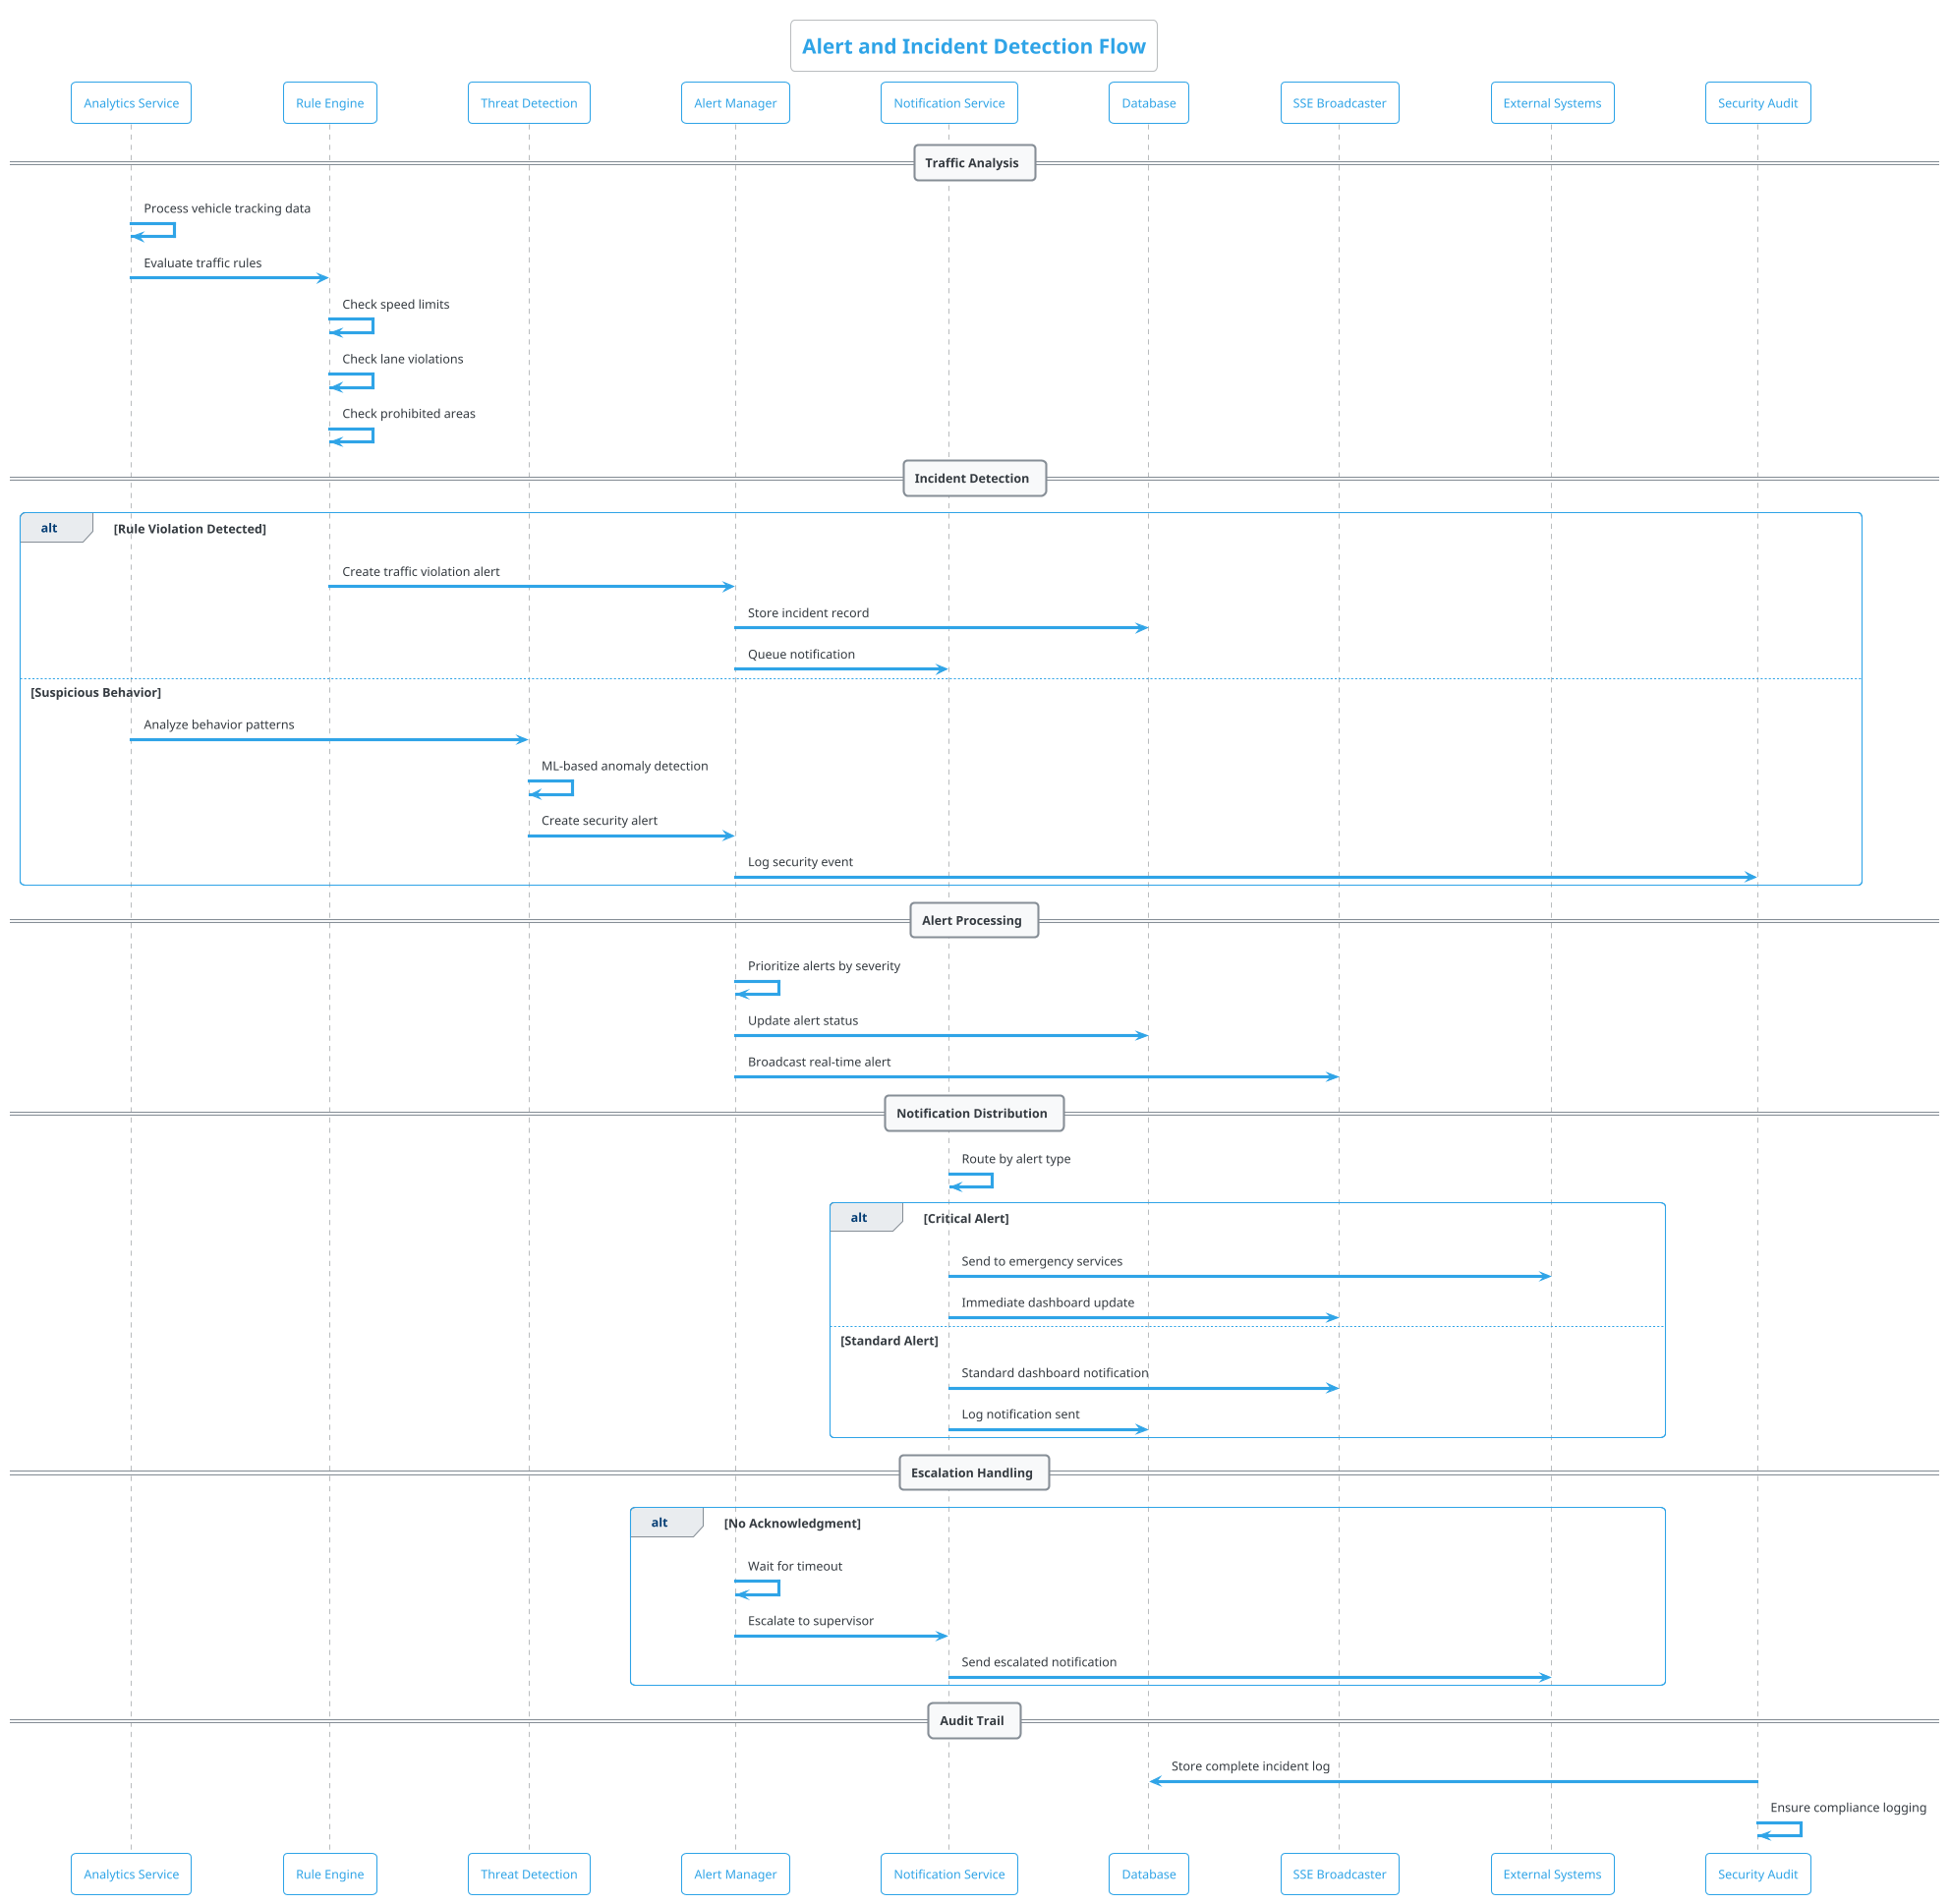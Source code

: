 @startuml Alert and Incident Detection Flow
!theme cerulean-outline
title Alert and Incident Detection Flow

participant "Analytics Service" as Analytics
participant "Rule Engine" as Rules
participant "Threat Detection" as Threat
participant "Alert Manager" as AlertMgr
participant "Notification Service" as Notify
participant "Database" as DB
participant "SSE Broadcaster" as SSE
participant "External Systems" as External
participant "Security Audit" as Audit

== Traffic Analysis ==
Analytics -> Analytics: Process vehicle tracking data
Analytics -> Rules: Evaluate traffic rules
Rules -> Rules: Check speed limits
Rules -> Rules: Check lane violations
Rules -> Rules: Check prohibited areas

== Incident Detection ==
alt Rule Violation Detected
    Rules -> AlertMgr: Create traffic violation alert
    AlertMgr -> DB: Store incident record
    AlertMgr -> Notify: Queue notification
else Suspicious Behavior
    Analytics -> Threat: Analyze behavior patterns
    Threat -> Threat: ML-based anomaly detection
    Threat -> AlertMgr: Create security alert
    AlertMgr -> Audit: Log security event
end

== Alert Processing ==
AlertMgr -> AlertMgr: Prioritize alerts by severity
AlertMgr -> DB: Update alert status
AlertMgr -> SSE: Broadcast real-time alert

== Notification Distribution ==
Notify -> Notify: Route by alert type
alt Critical Alert
    Notify -> External: Send to emergency services
    Notify -> SSE: Immediate dashboard update
else Standard Alert
    Notify -> SSE: Standard dashboard notification
    Notify -> DB: Log notification sent
end

== Escalation Handling ==
alt No Acknowledgment
    AlertMgr -> AlertMgr: Wait for timeout
    AlertMgr -> Notify: Escalate to supervisor
    Notify -> External: Send escalated notification
end

== Audit Trail ==
Audit -> DB: Store complete incident log
Audit -> Audit: Ensure compliance logging

@enduml
